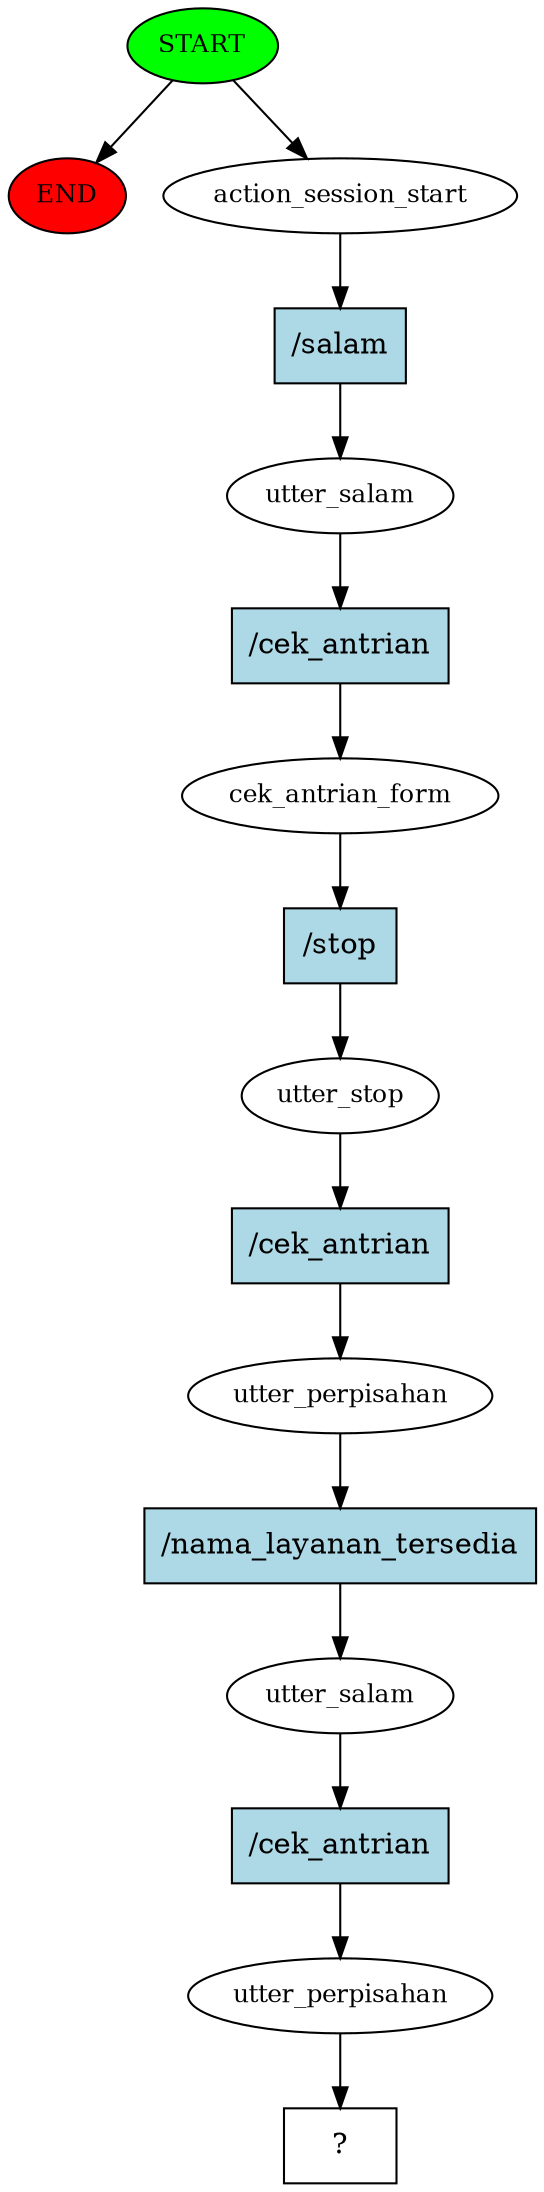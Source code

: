 digraph  {
0 [class="start active", fillcolor=green, fontsize=12, label=START, style=filled];
"-1" [class=end, fillcolor=red, fontsize=12, label=END, style=filled];
1 [class=active, fontsize=12, label=action_session_start];
2 [class=active, fontsize=12, label=utter_salam];
3 [class=active, fontsize=12, label=cek_antrian_form];
4 [class=active, fontsize=12, label=utter_stop];
5 [class=active, fontsize=12, label=utter_perpisahan];
6 [class=active, fontsize=12, label=utter_salam];
7 [class=active, fontsize=12, label=utter_perpisahan];
8 [class="intent dashed active", label="  ?  ", shape=rect];
9 [class="intent active", fillcolor=lightblue, label="/salam", shape=rect, style=filled];
10 [class="intent active", fillcolor=lightblue, label="/cek_antrian", shape=rect, style=filled];
11 [class="intent active", fillcolor=lightblue, label="/stop", shape=rect, style=filled];
12 [class="intent active", fillcolor=lightblue, label="/cek_antrian", shape=rect, style=filled];
13 [class="intent active", fillcolor=lightblue, label="/nama_layanan_tersedia", shape=rect, style=filled];
14 [class="intent active", fillcolor=lightblue, label="/cek_antrian", shape=rect, style=filled];
0 -> "-1"  [class="", key=NONE, label=""];
0 -> 1  [class=active, key=NONE, label=""];
1 -> 9  [class=active, key=0];
2 -> 10  [class=active, key=0];
3 -> 11  [class=active, key=0];
4 -> 12  [class=active, key=0];
5 -> 13  [class=active, key=0];
6 -> 14  [class=active, key=0];
7 -> 8  [class=active, key=NONE, label=""];
9 -> 2  [class=active, key=0];
10 -> 3  [class=active, key=0];
11 -> 4  [class=active, key=0];
12 -> 5  [class=active, key=0];
13 -> 6  [class=active, key=0];
14 -> 7  [class=active, key=0];
}
